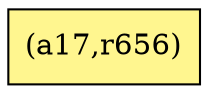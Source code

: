 digraph G {
rankdir=BT;ranksep="2.0";
"(a17,r656)" [shape=record,fillcolor=khaki1,style=filled,label="{(a17,r656)}"];
}